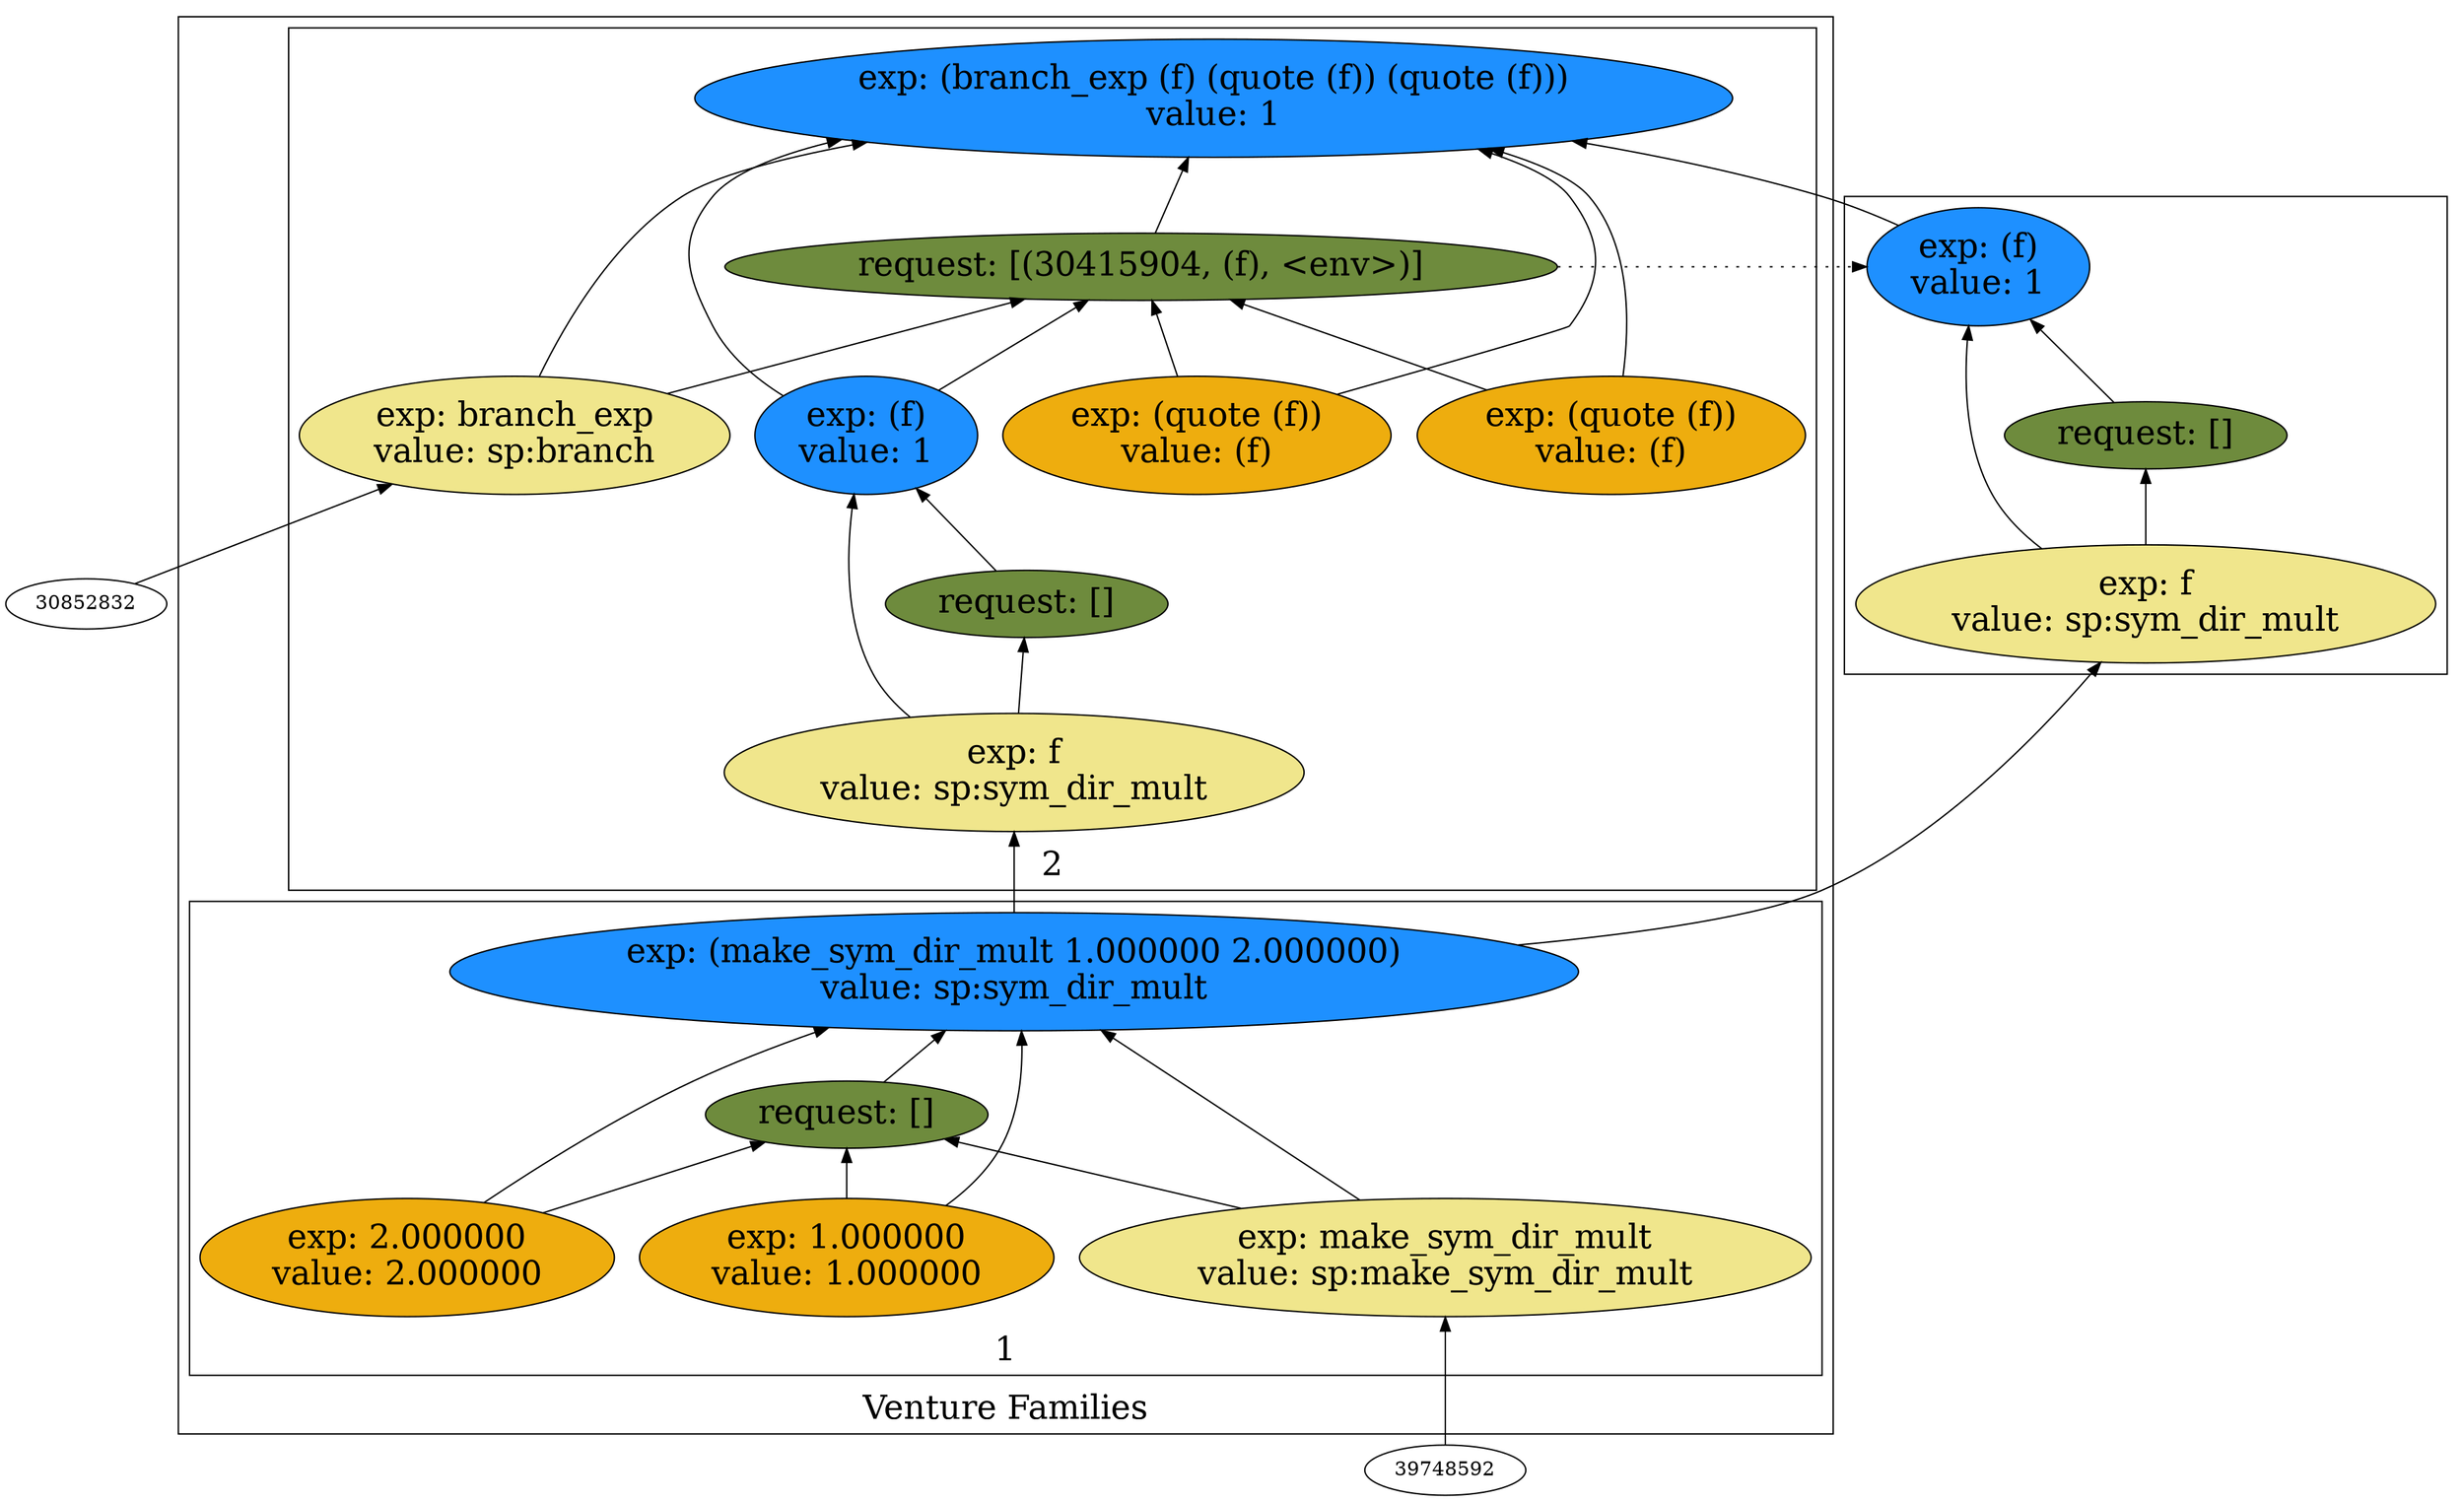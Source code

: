 digraph {
rankdir=BT
fontsize=24
subgraph cluster1 {
label="Venture Families"
subgraph cluster2 {
label="1"
"39664544"["fillcolor"="dodgerblue" "fontsize"="24" "label"="exp: (make_sym_dir_mult 1.000000 2.000000)\nvalue: sp:sym_dir_mult" "shape"="ellipse" "style"="filled" ]
"31055760"["fillcolor"="darkolivegreen4" "fontsize"="24" "label"="request: []" "shape"="ellipse" "style"="filled" ]
"33936992"["fillcolor"="khaki" "fontsize"="24" "label"="exp: make_sym_dir_mult\nvalue: sp:make_sym_dir_mult" "shape"="ellipse" "style"="filled" ]
"31082928"["fillcolor"="darkgoldenrod2" "fontsize"="24" "label"="exp: 1.000000\nvalue: 1.000000" "shape"="ellipse" "style"="filled" ]
"31983280"["fillcolor"="darkgoldenrod2" "fontsize"="24" "label"="exp: 2.000000\nvalue: 2.000000" "shape"="ellipse" "style"="filled" ]
}

subgraph cluster3 {
label="2"
"37271520"["fillcolor"="dodgerblue" "fontsize"="24" "label"="exp: (branch_exp (f) (quote (f)) (quote (f)))\nvalue: 1" "shape"="ellipse" "style"="filled" ]
"30415904"["fillcolor"="darkolivegreen4" "fontsize"="24" "label"="request: [(30415904, (f), <env>)]" "shape"="ellipse" "style"="filled" ]
"31328816"["fillcolor"="khaki" "fontsize"="24" "label"="exp: branch_exp\nvalue: sp:branch" "shape"="ellipse" "style"="filled" ]
"31341232"["fillcolor"="dodgerblue" "fontsize"="24" "label"="exp: (f)\nvalue: 1" "shape"="ellipse" "style"="filled" ]
"34036272"["fillcolor"="darkolivegreen4" "fontsize"="24" "label"="request: []" "shape"="ellipse" "style"="filled" ]
"30868272"["fillcolor"="khaki" "fontsize"="24" "label"="exp: f\nvalue: sp:sym_dir_mult" "shape"="ellipse" "style"="filled" ]
"32857776"["fillcolor"="darkgoldenrod2" "fontsize"="24" "label"="exp: (quote (f))\nvalue: (f)" "shape"="ellipse" "style"="filled" ]
"30881168"["fillcolor"="darkgoldenrod2" "fontsize"="24" "label"="exp: (quote (f))\nvalue: (f)" "shape"="ellipse" "style"="filled" ]
}

}

subgraph cluster4 {
label=""
"30588672"["fillcolor"="dodgerblue" "fontsize"="24" "label"="exp: (f)\nvalue: 1" "shape"="ellipse" "style"="filled" ]
"31339040"["fillcolor"="darkolivegreen4" "fontsize"="24" "label"="request: []" "shape"="ellipse" "style"="filled" ]
"31861488"["fillcolor"="khaki" "fontsize"="24" "label"="exp: f\nvalue: sp:sym_dir_mult" "shape"="ellipse" "style"="filled" ]
}

"31861488" -> "30588672"["arrowhead"="normal" "color"="black" "constraint"="true" "style"="solid" ]
"31861488" -> "31339040"["arrowhead"="normal" "color"="black" "constraint"="true" "style"="solid" ]
"39664544" -> "31861488"["arrowhead"="normal" "color"="black" "constraint"="true" "style"="solid" ]
"31339040" -> "30588672"["arrowhead"="normal" "color"="black" "constraint"="true" "style"="solid" ]
"31328816" -> "37271520"["arrowhead"="normal" "color"="black" "constraint"="true" "style"="solid" ]
"31328816" -> "30415904"["arrowhead"="normal" "color"="black" "constraint"="true" "style"="solid" ]
"30852832" -> "31328816"["arrowhead"="normal" "color"="black" "constraint"="true" "style"="solid" ]
"31341232" -> "37271520"["arrowhead"="normal" "color"="black" "constraint"="true" "style"="solid" ]
"31341232" -> "30415904"["arrowhead"="normal" "color"="black" "constraint"="true" "style"="solid" ]
"30868272" -> "31341232"["arrowhead"="normal" "color"="black" "constraint"="true" "style"="solid" ]
"30868272" -> "34036272"["arrowhead"="normal" "color"="black" "constraint"="true" "style"="solid" ]
"39664544" -> "30868272"["arrowhead"="normal" "color"="black" "constraint"="true" "style"="solid" ]
"34036272" -> "31341232"["arrowhead"="normal" "color"="black" "constraint"="true" "style"="solid" ]
"32857776" -> "37271520"["arrowhead"="normal" "color"="black" "constraint"="true" "style"="solid" ]
"32857776" -> "30415904"["arrowhead"="normal" "color"="black" "constraint"="true" "style"="solid" ]
"30881168" -> "37271520"["arrowhead"="normal" "color"="black" "constraint"="true" "style"="solid" ]
"30881168" -> "30415904"["arrowhead"="normal" "color"="black" "constraint"="true" "style"="solid" ]
"30415904" -> "37271520"["arrowhead"="normal" "color"="black" "constraint"="true" "style"="solid" ]
"30588672" -> "37271520"["arrowhead"="normal" "color"="black" "constraint"="true" "style"="solid" ]
"30415904" -> "30588672"["arrowhead"="normal" "color"="black" "constraint"="false" "style"="dotted" ]
"33936992" -> "39664544"["arrowhead"="normal" "color"="black" "constraint"="true" "style"="solid" ]
"33936992" -> "31055760"["arrowhead"="normal" "color"="black" "constraint"="true" "style"="solid" ]
"39748592" -> "33936992"["arrowhead"="normal" "color"="black" "constraint"="true" "style"="solid" ]
"31082928" -> "39664544"["arrowhead"="normal" "color"="black" "constraint"="true" "style"="solid" ]
"31082928" -> "31055760"["arrowhead"="normal" "color"="black" "constraint"="true" "style"="solid" ]
"31983280" -> "39664544"["arrowhead"="normal" "color"="black" "constraint"="true" "style"="solid" ]
"31983280" -> "31055760"["arrowhead"="normal" "color"="black" "constraint"="true" "style"="solid" ]
"31055760" -> "39664544"["arrowhead"="normal" "color"="black" "constraint"="true" "style"="solid" ]

}